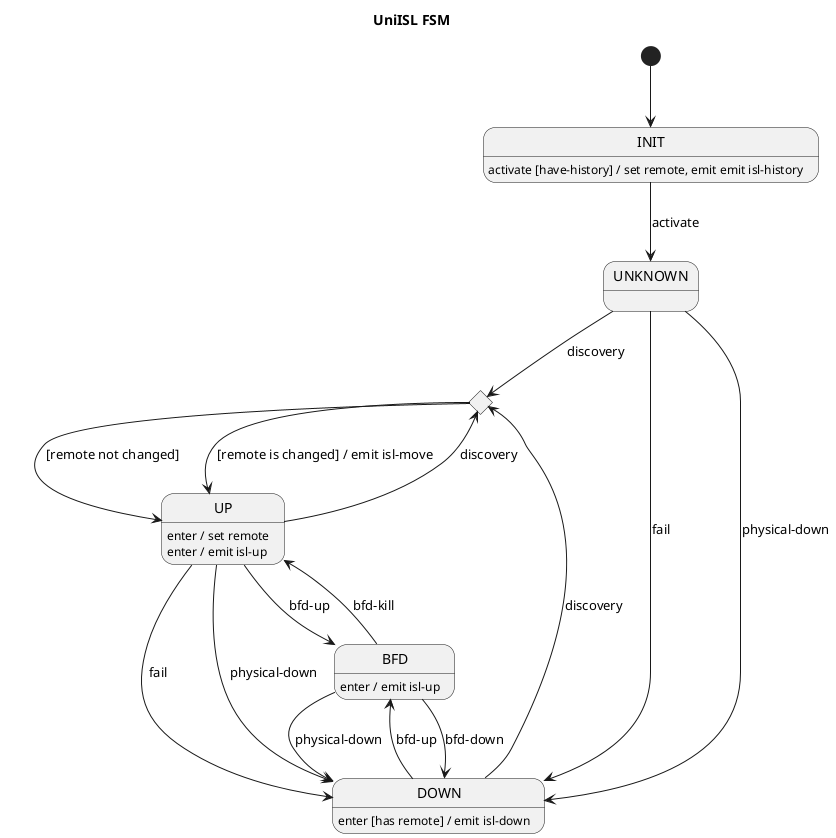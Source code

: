 Internal state
* endpoint (construct time)
* remote

Input signals
* activate
* discovery
* fail
* physical-down
* bfd-up
* bfd-down
* bfd-kill

Ouput signals
* isl-move
* isl-up
* isl-down
* isl-history
* physical-down

@startuml
title UniISL FSM

[*] --> INIT

INIT --> UNKNOWN : activate
INIT : activate [have-history] / set remote, emit emit isl-history

state moveChoice <<choice>>

UNKNOWN --> moveChoice : discovery
UNKNOWN --> DOWN : fail
UNKNOWN --> DOWN : physical-down

UP --> moveChoice : discovery
UP --> DOWN : fail
UP --> DOWN : physical-down
UP --> BFD : bfd-up
UP : enter / set remote
UP : enter / emit isl-up

moveChoice --> UP : [remote not changed]
moveChoice --> UP : [remote is changed] / emit isl-move

DOWN --> moveChoice : discovery
DOWN --> BFD : bfd-up
DOWN : enter [has remote] / emit isl-down

BFD --> DOWN : physical-down
BFD --> DOWN : bfd-down
BFD --> UP : bfd-kill
BFD : enter / emit isl-up

@enduml
